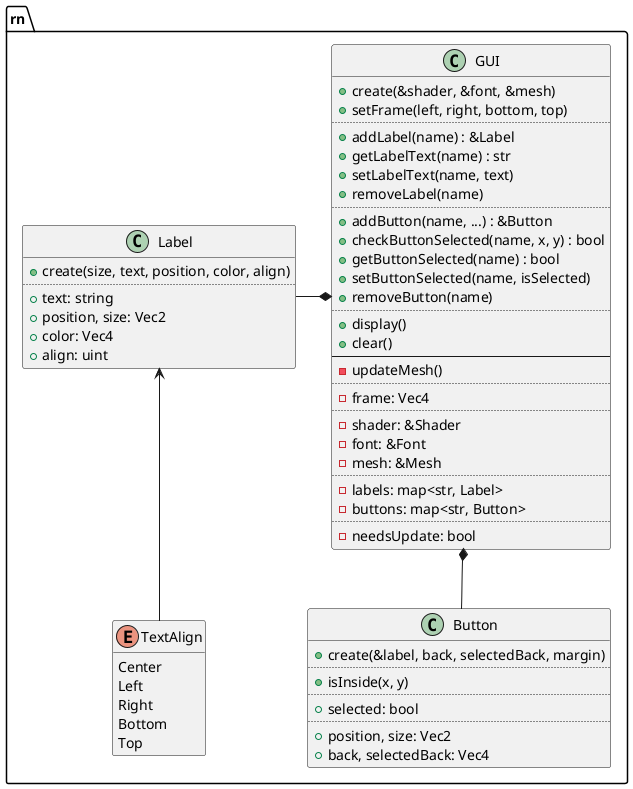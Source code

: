 @startuml
set separator ::

class rn::GUI {
	+create(&shader, &font, &mesh)
	+setFrame(left, right, bottom, top)
	..
	+addLabel(name) : &Label
	+getLabelText(name) : str
	+setLabelText(name, text)
	+removeLabel(name)
	..
	+addButton(name, ...) : &Button
	+checkButtonSelected(name, x, y) : bool
	+getButtonSelected(name) : bool
	+setButtonSelected(name, isSelected)
	+removeButton(name)
	..
	+display()
	+clear()
	--
	-updateMesh()
	..
	-frame: Vec4
	..
	-shader: &Shader
	-font: &Font
	-mesh: &Mesh
	..
	-labels: map<str, Label>
	-buttons: map<str, Button>
	..
	-needsUpdate: bool
}

enum rn::TextAlign {
	Center
	Left
	Right
	Bottom
	Top
}
hide TextAlign methods

class rn::Label {
	+create(size, text, position, color, align)
	..
	+text: string
	+position, size: Vec2
	+color: Vec4
	+align: uint
}

class rn::Button {
	+create(&label, back, selectedBack, margin)
	..
	+isInside(x, y)
	..
	+selected: bool
	..
	+position, size: Vec2
	+back, selectedBack: Vec4
}

Label <-- TextAlign

GUI *-left- Label
GUI *-down- Button

@enduml
